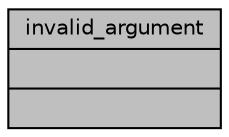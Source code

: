 digraph "invalid_argument"
{
 // INTERACTIVE_SVG=YES
  bgcolor="transparent";
  edge [fontname="Helvetica",fontsize="10",labelfontname="Helvetica",labelfontsize="10"];
  node [fontname="Helvetica",fontsize="10",shape=record];
  Node1 [label="{invalid_argument\n||}",height=0.2,width=0.4,color="black", fillcolor="grey75", style="filled", fontcolor="black"];
}
